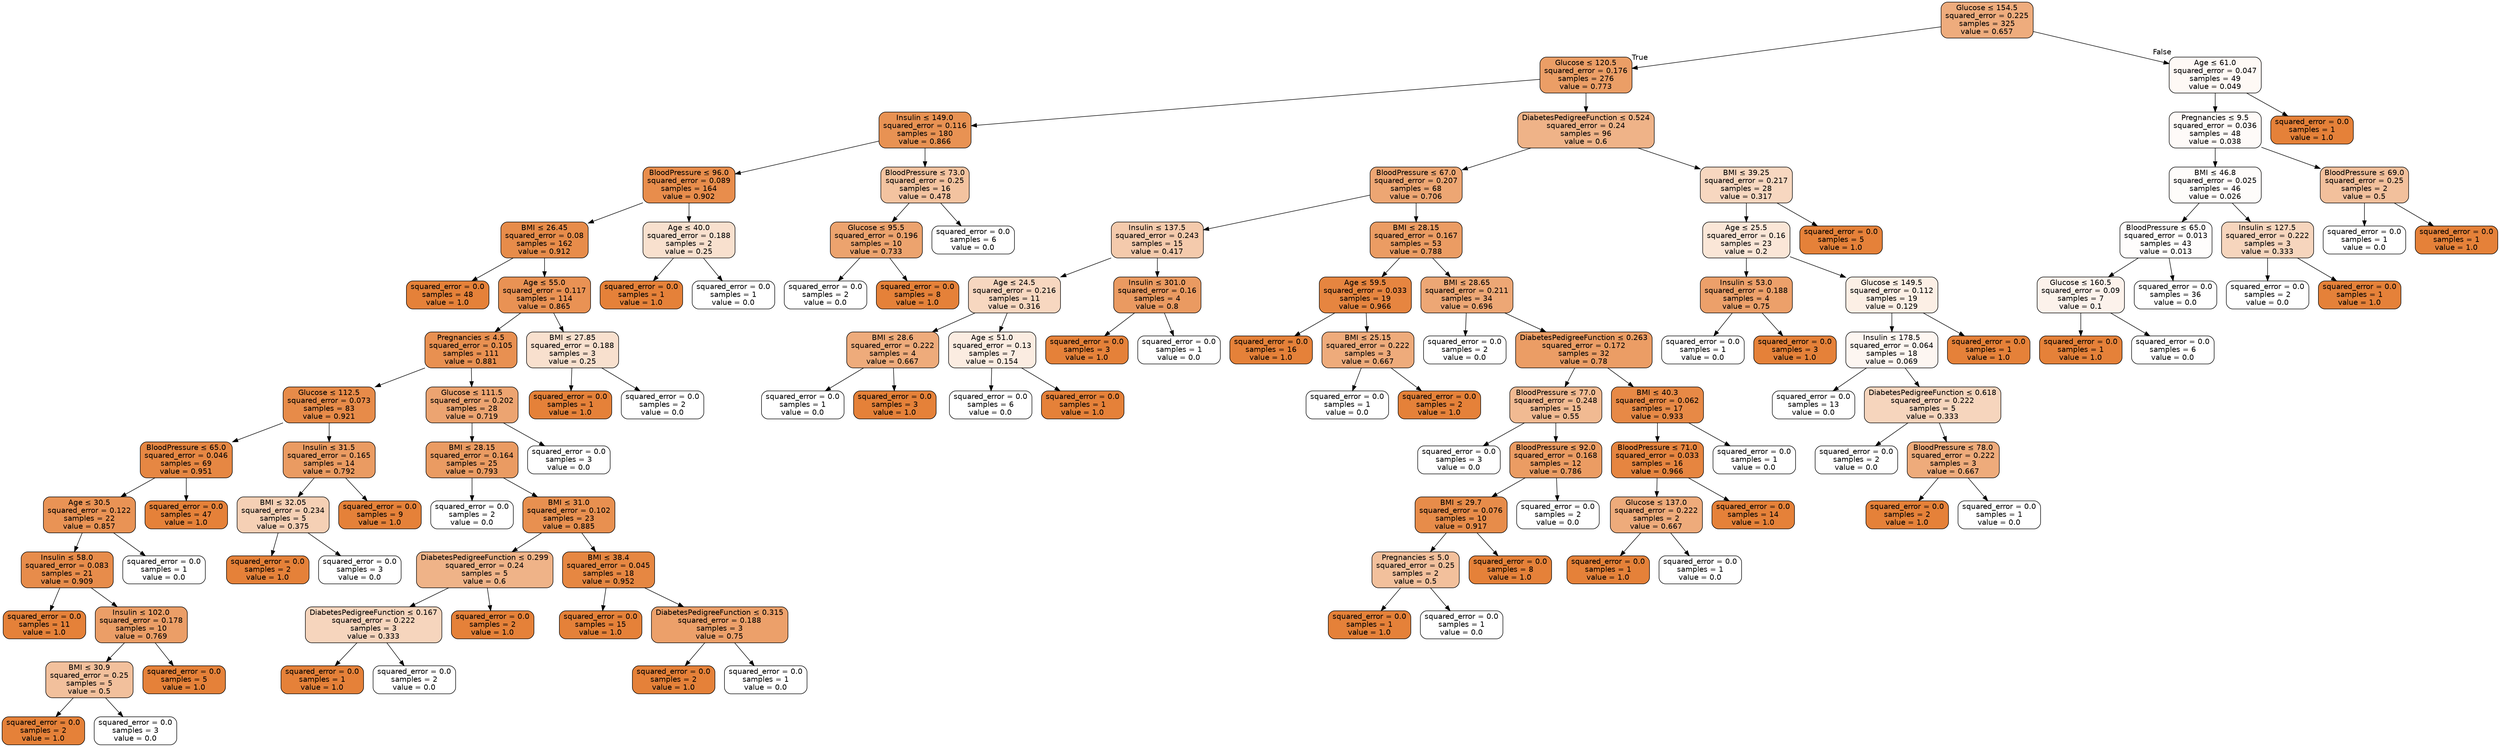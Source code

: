 digraph Tree {
node [shape=box, style="filled, rounded", color="black", fontname="helvetica"] ;
edge [fontname="helvetica"] ;
0 [label=<Glucose &le; 154.5<br/>squared_error = 0.225<br/>samples = 325<br/>value = 0.657>, fillcolor="#eeac7d"] ;
1 [label=<Glucose &le; 120.5<br/>squared_error = 0.176<br/>samples = 276<br/>value = 0.773>, fillcolor="#eb9e66"] ;
0 -> 1 [labeldistance=2.5, labelangle=45, headlabel="True"] ;
2 [label=<Insulin &le; 149.0<br/>squared_error = 0.116<br/>samples = 180<br/>value = 0.866>, fillcolor="#e89253"] ;
1 -> 2 ;
3 [label=<BloodPressure &le; 96.0<br/>squared_error = 0.089<br/>samples = 164<br/>value = 0.902>, fillcolor="#e88d4c"] ;
2 -> 3 ;
4 [label=<BMI &le; 26.45<br/>squared_error = 0.08<br/>samples = 162<br/>value = 0.912>, fillcolor="#e78c4a"] ;
3 -> 4 ;
5 [label=<squared_error = 0.0<br/>samples = 48<br/>value = 1.0>, fillcolor="#e58139"] ;
4 -> 5 ;
6 [label=<Age &le; 55.0<br/>squared_error = 0.117<br/>samples = 114<br/>value = 0.865>, fillcolor="#e99254"] ;
4 -> 6 ;
7 [label=<Pregnancies &le; 4.5<br/>squared_error = 0.105<br/>samples = 111<br/>value = 0.881>, fillcolor="#e89051"] ;
6 -> 7 ;
8 [label=<Glucose &le; 112.5<br/>squared_error = 0.073<br/>samples = 83<br/>value = 0.921>, fillcolor="#e78b49"] ;
7 -> 8 ;
9 [label=<BloodPressure &le; 65.0<br/>squared_error = 0.046<br/>samples = 69<br/>value = 0.951>, fillcolor="#e68743"] ;
8 -> 9 ;
10 [label=<Age &le; 30.5<br/>squared_error = 0.122<br/>samples = 22<br/>value = 0.857>, fillcolor="#e99355"] ;
9 -> 10 ;
11 [label=<Insulin &le; 58.0<br/>squared_error = 0.083<br/>samples = 21<br/>value = 0.909>, fillcolor="#e78c4b"] ;
10 -> 11 ;
12 [label=<squared_error = 0.0<br/>samples = 11<br/>value = 1.0>, fillcolor="#e58139"] ;
11 -> 12 ;
13 [label=<Insulin &le; 102.0<br/>squared_error = 0.178<br/>samples = 10<br/>value = 0.769>, fillcolor="#eb9e67"] ;
11 -> 13 ;
14 [label=<BMI &le; 30.9<br/>squared_error = 0.25<br/>samples = 5<br/>value = 0.5>, fillcolor="#f2c09c"] ;
13 -> 14 ;
15 [label=<squared_error = 0.0<br/>samples = 2<br/>value = 1.0>, fillcolor="#e58139"] ;
14 -> 15 ;
16 [label=<squared_error = 0.0<br/>samples = 3<br/>value = 0.0>, fillcolor="#ffffff"] ;
14 -> 16 ;
17 [label=<squared_error = 0.0<br/>samples = 5<br/>value = 1.0>, fillcolor="#e58139"] ;
13 -> 17 ;
18 [label=<squared_error = 0.0<br/>samples = 1<br/>value = 0.0>, fillcolor="#ffffff"] ;
10 -> 18 ;
19 [label=<squared_error = 0.0<br/>samples = 47<br/>value = 1.0>, fillcolor="#e58139"] ;
9 -> 19 ;
20 [label=<Insulin &le; 31.5<br/>squared_error = 0.165<br/>samples = 14<br/>value = 0.792>, fillcolor="#ea9b62"] ;
8 -> 20 ;
21 [label=<BMI &le; 32.05<br/>squared_error = 0.234<br/>samples = 5<br/>value = 0.375>, fillcolor="#f5d0b5"] ;
20 -> 21 ;
22 [label=<squared_error = 0.0<br/>samples = 2<br/>value = 1.0>, fillcolor="#e58139"] ;
21 -> 22 ;
23 [label=<squared_error = 0.0<br/>samples = 3<br/>value = 0.0>, fillcolor="#ffffff"] ;
21 -> 23 ;
24 [label=<squared_error = 0.0<br/>samples = 9<br/>value = 1.0>, fillcolor="#e58139"] ;
20 -> 24 ;
25 [label=<Glucose &le; 111.5<br/>squared_error = 0.202<br/>samples = 28<br/>value = 0.719>, fillcolor="#eca471"] ;
7 -> 25 ;
26 [label=<BMI &le; 28.15<br/>squared_error = 0.164<br/>samples = 25<br/>value = 0.793>, fillcolor="#ea9b62"] ;
25 -> 26 ;
27 [label=<squared_error = 0.0<br/>samples = 2<br/>value = 0.0>, fillcolor="#ffffff"] ;
26 -> 27 ;
28 [label=<BMI &le; 31.0<br/>squared_error = 0.102<br/>samples = 23<br/>value = 0.885>, fillcolor="#e89050"] ;
26 -> 28 ;
29 [label=<DiabetesPedigreeFunction &le; 0.299<br/>squared_error = 0.24<br/>samples = 5<br/>value = 0.6>, fillcolor="#efb388"] ;
28 -> 29 ;
30 [label=<DiabetesPedigreeFunction &le; 0.167<br/>squared_error = 0.222<br/>samples = 3<br/>value = 0.333>, fillcolor="#f6d5bd"] ;
29 -> 30 ;
31 [label=<squared_error = 0.0<br/>samples = 1<br/>value = 1.0>, fillcolor="#e58139"] ;
30 -> 31 ;
32 [label=<squared_error = 0.0<br/>samples = 2<br/>value = 0.0>, fillcolor="#ffffff"] ;
30 -> 32 ;
33 [label=<squared_error = 0.0<br/>samples = 2<br/>value = 1.0>, fillcolor="#e58139"] ;
29 -> 33 ;
34 [label=<BMI &le; 38.4<br/>squared_error = 0.045<br/>samples = 18<br/>value = 0.952>, fillcolor="#e68742"] ;
28 -> 34 ;
35 [label=<squared_error = 0.0<br/>samples = 15<br/>value = 1.0>, fillcolor="#e58139"] ;
34 -> 35 ;
36 [label=<DiabetesPedigreeFunction &le; 0.315<br/>squared_error = 0.188<br/>samples = 3<br/>value = 0.75>, fillcolor="#eca06a"] ;
34 -> 36 ;
37 [label=<squared_error = 0.0<br/>samples = 2<br/>value = 1.0>, fillcolor="#e58139"] ;
36 -> 37 ;
38 [label=<squared_error = 0.0<br/>samples = 1<br/>value = 0.0>, fillcolor="#ffffff"] ;
36 -> 38 ;
39 [label=<squared_error = 0.0<br/>samples = 3<br/>value = 0.0>, fillcolor="#ffffff"] ;
25 -> 39 ;
40 [label=<BMI &le; 27.85<br/>squared_error = 0.188<br/>samples = 3<br/>value = 0.25>, fillcolor="#f8e0ce"] ;
6 -> 40 ;
41 [label=<squared_error = 0.0<br/>samples = 1<br/>value = 1.0>, fillcolor="#e58139"] ;
40 -> 41 ;
42 [label=<squared_error = 0.0<br/>samples = 2<br/>value = 0.0>, fillcolor="#ffffff"] ;
40 -> 42 ;
43 [label=<Age &le; 40.0<br/>squared_error = 0.188<br/>samples = 2<br/>value = 0.25>, fillcolor="#f8e0ce"] ;
3 -> 43 ;
44 [label=<squared_error = 0.0<br/>samples = 1<br/>value = 1.0>, fillcolor="#e58139"] ;
43 -> 44 ;
45 [label=<squared_error = 0.0<br/>samples = 1<br/>value = 0.0>, fillcolor="#ffffff"] ;
43 -> 45 ;
46 [label=<BloodPressure &le; 73.0<br/>squared_error = 0.25<br/>samples = 16<br/>value = 0.478>, fillcolor="#f3c3a0"] ;
2 -> 46 ;
47 [label=<Glucose &le; 95.5<br/>squared_error = 0.196<br/>samples = 10<br/>value = 0.733>, fillcolor="#eca36e"] ;
46 -> 47 ;
48 [label=<squared_error = 0.0<br/>samples = 2<br/>value = 0.0>, fillcolor="#ffffff"] ;
47 -> 48 ;
49 [label=<squared_error = 0.0<br/>samples = 8<br/>value = 1.0>, fillcolor="#e58139"] ;
47 -> 49 ;
50 [label=<squared_error = 0.0<br/>samples = 6<br/>value = 0.0>, fillcolor="#ffffff"] ;
46 -> 50 ;
51 [label=<DiabetesPedigreeFunction &le; 0.524<br/>squared_error = 0.24<br/>samples = 96<br/>value = 0.6>, fillcolor="#efb388"] ;
1 -> 51 ;
52 [label=<BloodPressure &le; 67.0<br/>squared_error = 0.207<br/>samples = 68<br/>value = 0.706>, fillcolor="#eda673"] ;
51 -> 52 ;
53 [label=<Insulin &le; 137.5<br/>squared_error = 0.243<br/>samples = 15<br/>value = 0.417>, fillcolor="#f4caac"] ;
52 -> 53 ;
54 [label=<Age &le; 24.5<br/>squared_error = 0.216<br/>samples = 11<br/>value = 0.316>, fillcolor="#f7d7c0"] ;
53 -> 54 ;
55 [label=<BMI &le; 28.6<br/>squared_error = 0.222<br/>samples = 4<br/>value = 0.667>, fillcolor="#eeab7b"] ;
54 -> 55 ;
56 [label=<squared_error = 0.0<br/>samples = 1<br/>value = 0.0>, fillcolor="#ffffff"] ;
55 -> 56 ;
57 [label=<squared_error = 0.0<br/>samples = 3<br/>value = 1.0>, fillcolor="#e58139"] ;
55 -> 57 ;
58 [label=<Age &le; 51.0<br/>squared_error = 0.13<br/>samples = 7<br/>value = 0.154>, fillcolor="#fbece1"] ;
54 -> 58 ;
59 [label=<squared_error = 0.0<br/>samples = 6<br/>value = 0.0>, fillcolor="#ffffff"] ;
58 -> 59 ;
60 [label=<squared_error = 0.0<br/>samples = 1<br/>value = 1.0>, fillcolor="#e58139"] ;
58 -> 60 ;
61 [label=<Insulin &le; 301.0<br/>squared_error = 0.16<br/>samples = 4<br/>value = 0.8>, fillcolor="#ea9a61"] ;
53 -> 61 ;
62 [label=<squared_error = 0.0<br/>samples = 3<br/>value = 1.0>, fillcolor="#e58139"] ;
61 -> 62 ;
63 [label=<squared_error = 0.0<br/>samples = 1<br/>value = 0.0>, fillcolor="#ffffff"] ;
61 -> 63 ;
64 [label=<BMI &le; 28.15<br/>squared_error = 0.167<br/>samples = 53<br/>value = 0.788>, fillcolor="#eb9c63"] ;
52 -> 64 ;
65 [label=<Age &le; 59.5<br/>squared_error = 0.033<br/>samples = 19<br/>value = 0.966>, fillcolor="#e68540"] ;
64 -> 65 ;
66 [label=<squared_error = 0.0<br/>samples = 16<br/>value = 1.0>, fillcolor="#e58139"] ;
65 -> 66 ;
67 [label=<BMI &le; 25.15<br/>squared_error = 0.222<br/>samples = 3<br/>value = 0.667>, fillcolor="#eeab7b"] ;
65 -> 67 ;
68 [label=<squared_error = 0.0<br/>samples = 1<br/>value = 0.0>, fillcolor="#ffffff"] ;
67 -> 68 ;
69 [label=<squared_error = 0.0<br/>samples = 2<br/>value = 1.0>, fillcolor="#e58139"] ;
67 -> 69 ;
70 [label=<BMI &le; 28.65<br/>squared_error = 0.211<br/>samples = 34<br/>value = 0.696>, fillcolor="#eda775"] ;
64 -> 70 ;
71 [label=<squared_error = 0.0<br/>samples = 2<br/>value = 0.0>, fillcolor="#ffffff"] ;
70 -> 71 ;
72 [label=<DiabetesPedigreeFunction &le; 0.263<br/>squared_error = 0.172<br/>samples = 32<br/>value = 0.78>, fillcolor="#eb9d65"] ;
70 -> 72 ;
73 [label=<BloodPressure &le; 77.0<br/>squared_error = 0.248<br/>samples = 15<br/>value = 0.55>, fillcolor="#f1ba92"] ;
72 -> 73 ;
74 [label=<squared_error = 0.0<br/>samples = 3<br/>value = 0.0>, fillcolor="#ffffff"] ;
73 -> 74 ;
75 [label=<BloodPressure &le; 92.0<br/>squared_error = 0.168<br/>samples = 12<br/>value = 0.786>, fillcolor="#eb9c63"] ;
73 -> 75 ;
76 [label=<BMI &le; 29.7<br/>squared_error = 0.076<br/>samples = 10<br/>value = 0.917>, fillcolor="#e78c4a"] ;
75 -> 76 ;
77 [label=<Pregnancies &le; 5.0<br/>squared_error = 0.25<br/>samples = 2<br/>value = 0.5>, fillcolor="#f2c09c"] ;
76 -> 77 ;
78 [label=<squared_error = 0.0<br/>samples = 1<br/>value = 1.0>, fillcolor="#e58139"] ;
77 -> 78 ;
79 [label=<squared_error = 0.0<br/>samples = 1<br/>value = 0.0>, fillcolor="#ffffff"] ;
77 -> 79 ;
80 [label=<squared_error = 0.0<br/>samples = 8<br/>value = 1.0>, fillcolor="#e58139"] ;
76 -> 80 ;
81 [label=<squared_error = 0.0<br/>samples = 2<br/>value = 0.0>, fillcolor="#ffffff"] ;
75 -> 81 ;
82 [label=<BMI &le; 40.3<br/>squared_error = 0.062<br/>samples = 17<br/>value = 0.933>, fillcolor="#e78946"] ;
72 -> 82 ;
83 [label=<BloodPressure &le; 71.0<br/>squared_error = 0.033<br/>samples = 16<br/>value = 0.966>, fillcolor="#e68540"] ;
82 -> 83 ;
84 [label=<Glucose &le; 137.0<br/>squared_error = 0.222<br/>samples = 2<br/>value = 0.667>, fillcolor="#eeab7b"] ;
83 -> 84 ;
85 [label=<squared_error = 0.0<br/>samples = 1<br/>value = 1.0>, fillcolor="#e58139"] ;
84 -> 85 ;
86 [label=<squared_error = 0.0<br/>samples = 1<br/>value = 0.0>, fillcolor="#ffffff"] ;
84 -> 86 ;
87 [label=<squared_error = 0.0<br/>samples = 14<br/>value = 1.0>, fillcolor="#e58139"] ;
83 -> 87 ;
88 [label=<squared_error = 0.0<br/>samples = 1<br/>value = 0.0>, fillcolor="#ffffff"] ;
82 -> 88 ;
89 [label=<BMI &le; 39.25<br/>squared_error = 0.217<br/>samples = 28<br/>value = 0.317>, fillcolor="#f7d7c0"] ;
51 -> 89 ;
90 [label=<Age &le; 25.5<br/>squared_error = 0.16<br/>samples = 23<br/>value = 0.2>, fillcolor="#fae6d7"] ;
89 -> 90 ;
91 [label=<Insulin &le; 53.0<br/>squared_error = 0.188<br/>samples = 4<br/>value = 0.75>, fillcolor="#eca06a"] ;
90 -> 91 ;
92 [label=<squared_error = 0.0<br/>samples = 1<br/>value = 0.0>, fillcolor="#ffffff"] ;
91 -> 92 ;
93 [label=<squared_error = 0.0<br/>samples = 3<br/>value = 1.0>, fillcolor="#e58139"] ;
91 -> 93 ;
94 [label=<Glucose &le; 149.5<br/>squared_error = 0.112<br/>samples = 19<br/>value = 0.129>, fillcolor="#fcefe5"] ;
90 -> 94 ;
95 [label=<Insulin &le; 178.5<br/>squared_error = 0.064<br/>samples = 18<br/>value = 0.069>, fillcolor="#fdf6f1"] ;
94 -> 95 ;
96 [label=<squared_error = 0.0<br/>samples = 13<br/>value = 0.0>, fillcolor="#ffffff"] ;
95 -> 96 ;
97 [label=<DiabetesPedigreeFunction &le; 0.618<br/>squared_error = 0.222<br/>samples = 5<br/>value = 0.333>, fillcolor="#f6d5bd"] ;
95 -> 97 ;
98 [label=<squared_error = 0.0<br/>samples = 2<br/>value = 0.0>, fillcolor="#ffffff"] ;
97 -> 98 ;
99 [label=<BloodPressure &le; 78.0<br/>squared_error = 0.222<br/>samples = 3<br/>value = 0.667>, fillcolor="#eeab7b"] ;
97 -> 99 ;
100 [label=<squared_error = 0.0<br/>samples = 2<br/>value = 1.0>, fillcolor="#e58139"] ;
99 -> 100 ;
101 [label=<squared_error = 0.0<br/>samples = 1<br/>value = 0.0>, fillcolor="#ffffff"] ;
99 -> 101 ;
102 [label=<squared_error = 0.0<br/>samples = 1<br/>value = 1.0>, fillcolor="#e58139"] ;
94 -> 102 ;
103 [label=<squared_error = 0.0<br/>samples = 5<br/>value = 1.0>, fillcolor="#e58139"] ;
89 -> 103 ;
104 [label=<Age &le; 61.0<br/>squared_error = 0.047<br/>samples = 49<br/>value = 0.049>, fillcolor="#fef9f5"] ;
0 -> 104 [labeldistance=2.5, labelangle=-45, headlabel="False"] ;
105 [label=<Pregnancies &le; 9.5<br/>squared_error = 0.036<br/>samples = 48<br/>value = 0.038>, fillcolor="#fefaf8"] ;
104 -> 105 ;
106 [label=<BMI &le; 46.8<br/>squared_error = 0.025<br/>samples = 46<br/>value = 0.026>, fillcolor="#fefcfa"] ;
105 -> 106 ;
107 [label=<BloodPressure &le; 65.0<br/>squared_error = 0.013<br/>samples = 43<br/>value = 0.013>, fillcolor="#fffdfc"] ;
106 -> 107 ;
108 [label=<Glucose &le; 160.5<br/>squared_error = 0.09<br/>samples = 7<br/>value = 0.1>, fillcolor="#fcf2eb"] ;
107 -> 108 ;
109 [label=<squared_error = 0.0<br/>samples = 1<br/>value = 1.0>, fillcolor="#e58139"] ;
108 -> 109 ;
110 [label=<squared_error = 0.0<br/>samples = 6<br/>value = 0.0>, fillcolor="#ffffff"] ;
108 -> 110 ;
111 [label=<squared_error = 0.0<br/>samples = 36<br/>value = 0.0>, fillcolor="#ffffff"] ;
107 -> 111 ;
112 [label=<Insulin &le; 127.5<br/>squared_error = 0.222<br/>samples = 3<br/>value = 0.333>, fillcolor="#f6d5bd"] ;
106 -> 112 ;
113 [label=<squared_error = 0.0<br/>samples = 2<br/>value = 0.0>, fillcolor="#ffffff"] ;
112 -> 113 ;
114 [label=<squared_error = 0.0<br/>samples = 1<br/>value = 1.0>, fillcolor="#e58139"] ;
112 -> 114 ;
115 [label=<BloodPressure &le; 69.0<br/>squared_error = 0.25<br/>samples = 2<br/>value = 0.5>, fillcolor="#f2c09c"] ;
105 -> 115 ;
116 [label=<squared_error = 0.0<br/>samples = 1<br/>value = 0.0>, fillcolor="#ffffff"] ;
115 -> 116 ;
117 [label=<squared_error = 0.0<br/>samples = 1<br/>value = 1.0>, fillcolor="#e58139"] ;
115 -> 117 ;
118 [label=<squared_error = 0.0<br/>samples = 1<br/>value = 1.0>, fillcolor="#e58139"] ;
104 -> 118 ;
}